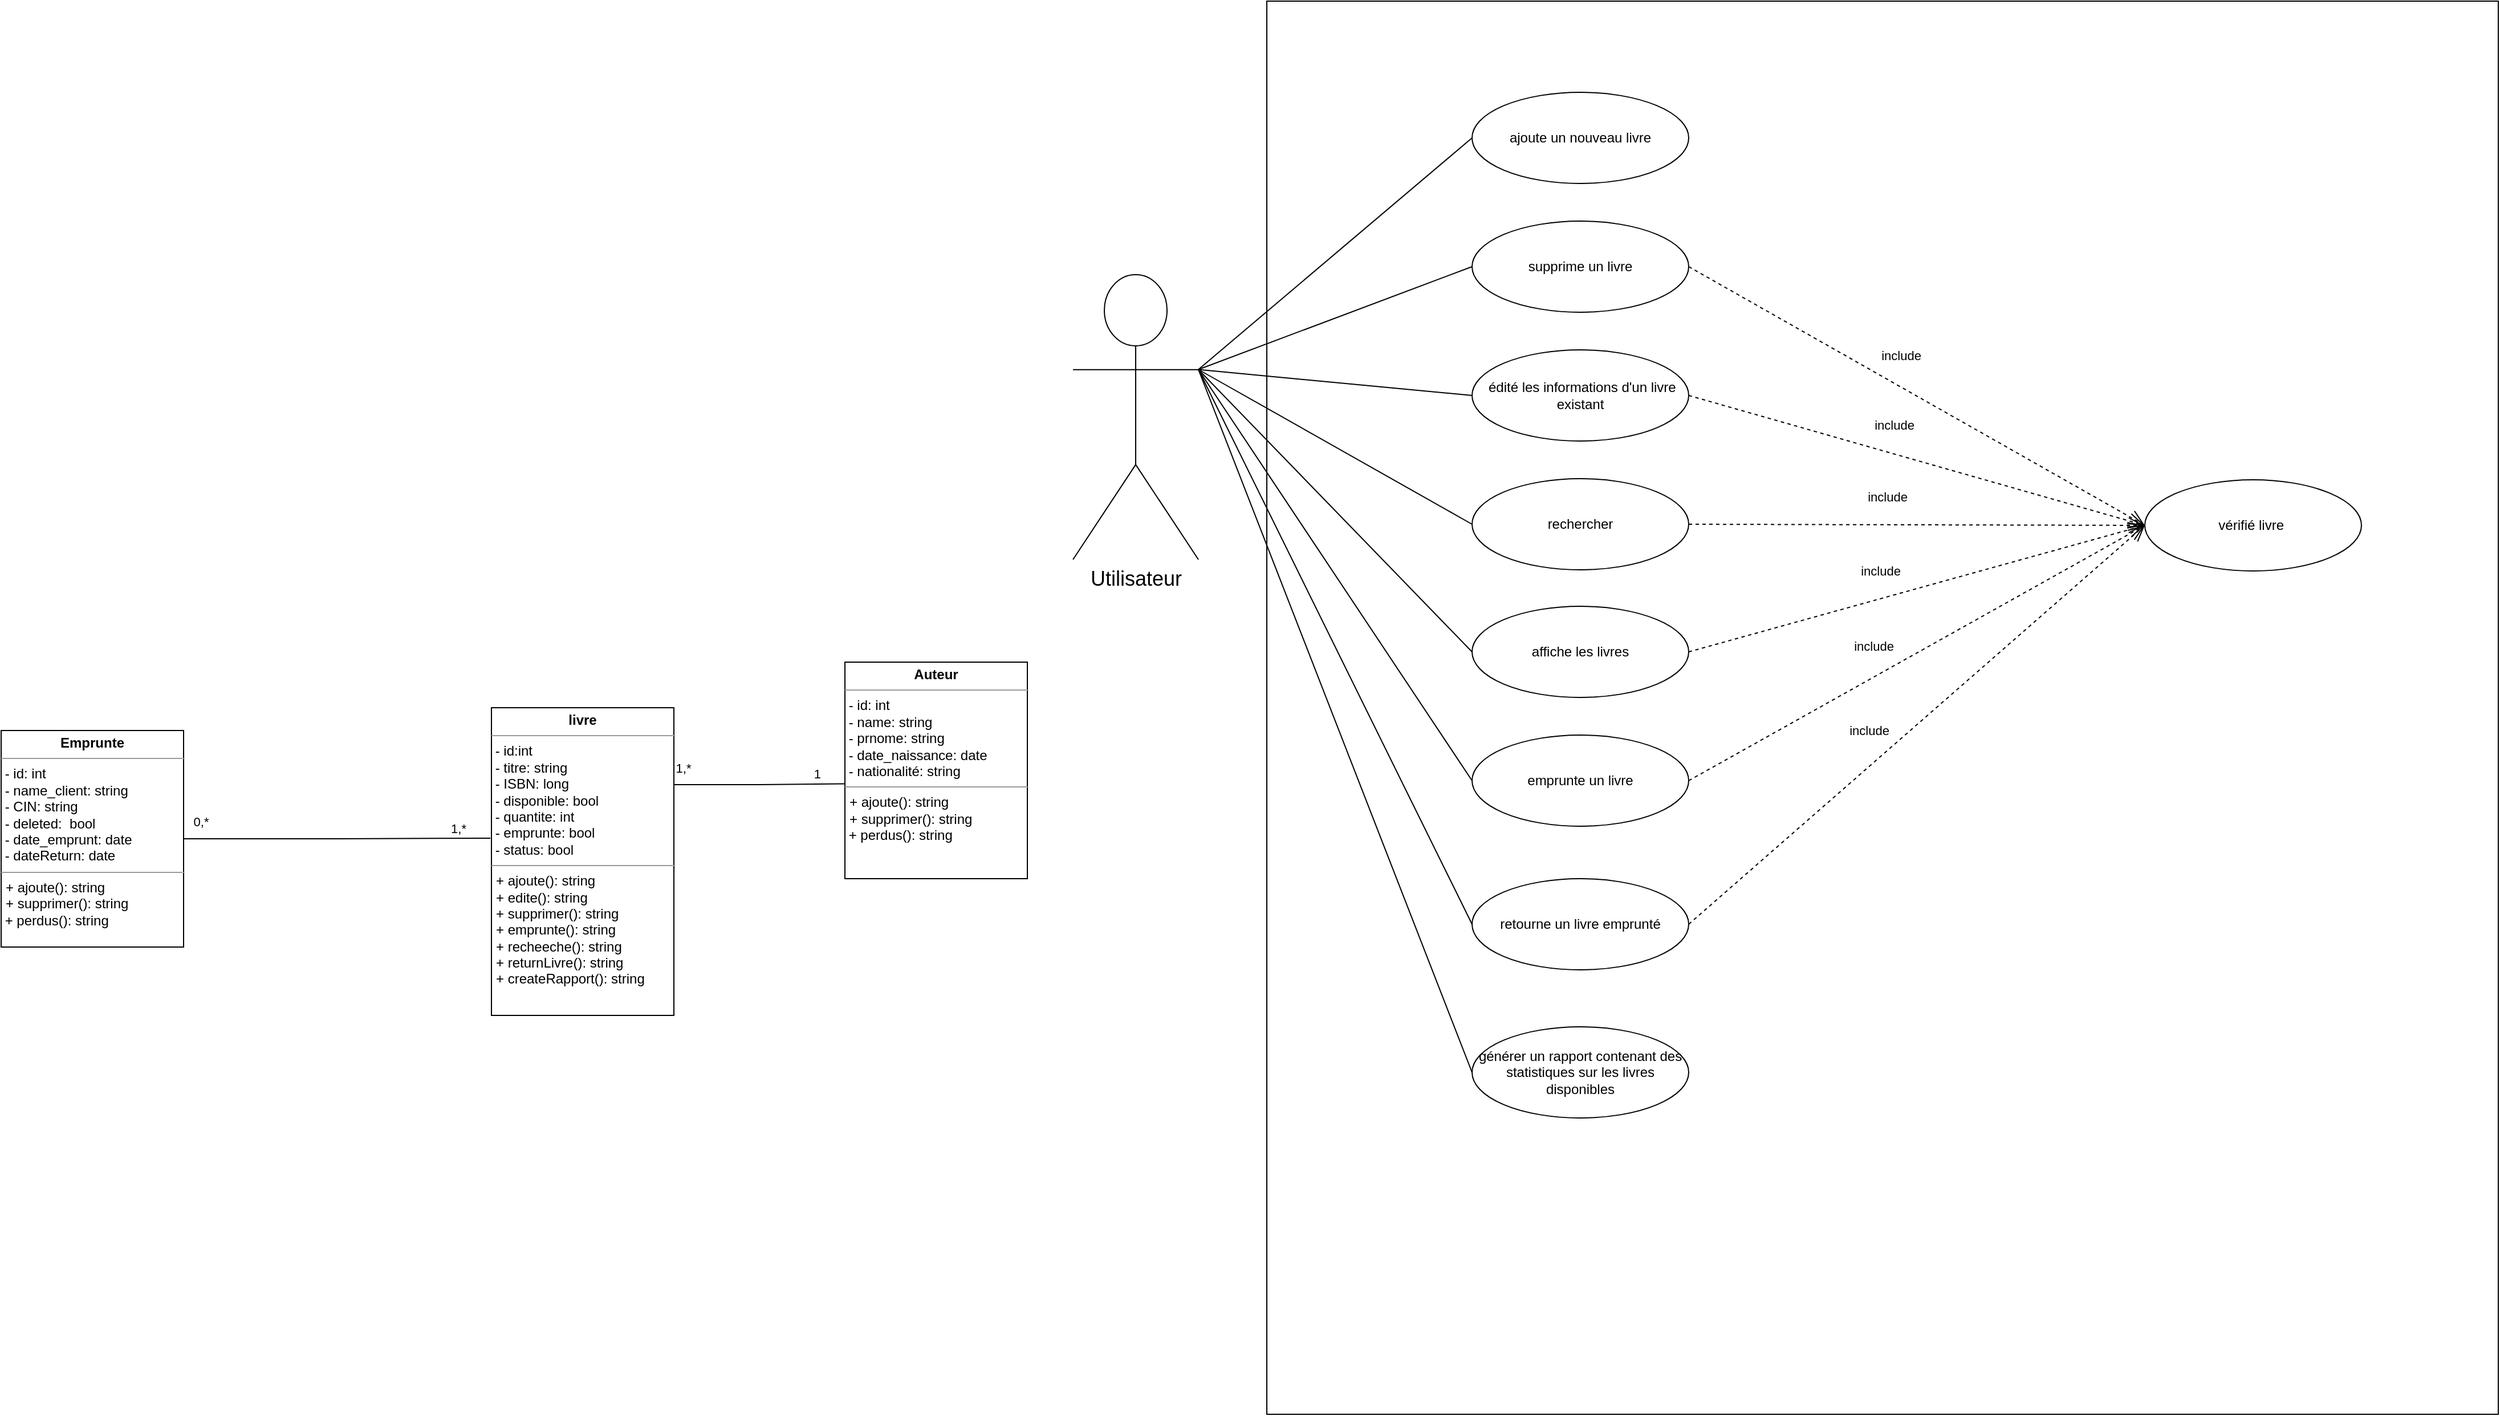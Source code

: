 <mxfile version="21.3.7" type="device">
  <diagram name="Page-1" id="OyQtbzTSSyEY2cW9NAnO">
    <mxGraphModel dx="1481" dy="828" grid="1" gridSize="10" guides="1" tooltips="1" connect="1" arrows="1" fold="1" page="1" pageScale="1" pageWidth="827" pageHeight="1169" math="0" shadow="0">
      <root>
        <mxCell id="0" />
        <mxCell id="1" parent="0" />
        <mxCell id="Dgxblj_lXLzGdG6ywSU2-9" value="&lt;p style=&quot;margin:0px;margin-top:4px;text-align:center;&quot;&gt;&lt;b&gt;livre&lt;/b&gt;&lt;/p&gt;&lt;hr size=&quot;1&quot;&gt;&lt;p style=&quot;margin:0px;margin-left:4px;&quot;&gt;&lt;/p&gt;&amp;nbsp;- id:int&amp;nbsp;&lt;br&gt;&amp;nbsp;- titre: string&lt;br&gt;&amp;nbsp;- ISBN: long&lt;br&gt;&amp;nbsp;- disponible: bool&lt;br&gt;&amp;nbsp;- quantite: int&lt;br&gt;&amp;nbsp;- emprunte: bool&lt;br&gt;&amp;nbsp;- status: bool&lt;br&gt;&lt;span id=&quot;docs-internal-guid-11c1d972-7fff-43f4-3b42-d1f922a2a3e9&quot;&gt;&lt;/span&gt;&lt;hr size=&quot;1&quot;&gt;&lt;p style=&quot;margin:0px;margin-left:4px;&quot;&gt;+ ajoute(): string&lt;/p&gt;&lt;p style=&quot;margin:0px;margin-left:4px;&quot;&gt;+ edite(): string&lt;/p&gt;&lt;p style=&quot;margin:0px;margin-left:4px;&quot;&gt;+ supprimer(): string&lt;/p&gt;&lt;p style=&quot;margin:0px;margin-left:4px;&quot;&gt;+ emprunte(): string&lt;/p&gt;&lt;p style=&quot;margin:0px;margin-left:4px;&quot;&gt;+ recheeche(): string&lt;/p&gt;&lt;p style=&quot;margin:0px;margin-left:4px;&quot;&gt;+ returnLivre(): string&amp;nbsp;&lt;/p&gt;&lt;p style=&quot;margin:0px;margin-left:4px;&quot;&gt;+ createRapport(): string&amp;nbsp;&lt;/p&gt;" style="verticalAlign=top;align=left;overflow=fill;fontSize=12;fontFamily=Helvetica;html=1;whiteSpace=wrap;" vertex="1" parent="1">
          <mxGeometry x="590" y="620" width="160" height="270" as="geometry" />
        </mxCell>
        <mxCell id="Dgxblj_lXLzGdG6ywSU2-13" value="&lt;p style=&quot;margin:0px;margin-top:4px;text-align:center;&quot;&gt;&lt;b&gt;Emprunte&lt;/b&gt;&lt;/p&gt;&lt;hr size=&quot;1&quot;&gt;&lt;p style=&quot;margin:0px;margin-left:4px;&quot;&gt;&lt;/p&gt;&amp;nbsp;- id: int&lt;br&gt;&amp;nbsp;- name_client: string&lt;br&gt;&amp;nbsp;- CIN: string&lt;br&gt;&amp;nbsp;- deleted:&amp;nbsp; bool&lt;br&gt;&amp;nbsp;- date_emprunt&lt;span style=&quot;background-color: initial;&quot;&gt;: date&lt;/span&gt;&lt;br&gt;&amp;nbsp;-&amp;nbsp;dateReturn&lt;span style=&quot;background-color: initial;&quot;&gt;: date&lt;/span&gt;&lt;br&gt;&lt;span id=&quot;docs-internal-guid-11c1d972-7fff-43f4-3b42-d1f922a2a3e9&quot;&gt;&lt;/span&gt;&lt;hr size=&quot;1&quot;&gt;&lt;p style=&quot;margin:0px;margin-left:4px;&quot;&gt;+ ajoute(): string&lt;/p&gt;&lt;p style=&quot;margin:0px;margin-left:4px;&quot;&gt;+ supprimer(): string&lt;/p&gt;&amp;nbsp;+ perdus(): string&amp;nbsp;" style="verticalAlign=top;align=left;overflow=fill;fontSize=12;fontFamily=Helvetica;html=1;whiteSpace=wrap;" vertex="1" parent="1">
          <mxGeometry x="160" y="640" width="160" height="190" as="geometry" />
        </mxCell>
        <mxCell id="Dgxblj_lXLzGdG6ywSU2-17" value="" style="endArrow=none;html=1;edgeStyle=orthogonalEdgeStyle;rounded=0;entryX=-0.006;entryY=0.424;entryDx=0;entryDy=0;entryPerimeter=0;exitX=1;exitY=0.5;exitDx=0;exitDy=0;" edge="1" parent="1" source="Dgxblj_lXLzGdG6ywSU2-13" target="Dgxblj_lXLzGdG6ywSU2-9">
          <mxGeometry relative="1" as="geometry">
            <mxPoint x="280" y="720" as="sourcePoint" />
            <mxPoint x="490" y="640" as="targetPoint" />
          </mxGeometry>
        </mxCell>
        <mxCell id="Dgxblj_lXLzGdG6ywSU2-19" value="1,*" style="edgeLabel;resizable=0;html=1;align=right;verticalAlign=bottom;" connectable="0" vertex="1" parent="Dgxblj_lXLzGdG6ywSU2-17">
          <mxGeometry x="1" relative="1" as="geometry">
            <mxPoint x="-20" as="offset" />
          </mxGeometry>
        </mxCell>
        <mxCell id="Dgxblj_lXLzGdG6ywSU2-21" value="0,*" style="edgeLabel;html=1;align=center;verticalAlign=middle;resizable=0;points=[];" vertex="1" connectable="0" parent="Dgxblj_lXLzGdG6ywSU2-17">
          <mxGeometry x="-0.893" relative="1" as="geometry">
            <mxPoint y="-15" as="offset" />
          </mxGeometry>
        </mxCell>
        <mxCell id="Dgxblj_lXLzGdG6ywSU2-22" value="" style="html=1;whiteSpace=wrap;movable=0;resizable=0;rotatable=0;deletable=0;editable=0;locked=1;connectable=0;" vertex="1" parent="1">
          <mxGeometry x="1270" width="1080" height="1240" as="geometry" />
        </mxCell>
        <mxCell id="Dgxblj_lXLzGdG6ywSU2-23" value="&lt;font style=&quot;font-size: 18px;&quot;&gt;Utilisateur&lt;/font&gt;" style="shape=umlActor;verticalLabelPosition=bottom;verticalAlign=top;html=1;outlineConnect=0;" vertex="1" parent="1">
          <mxGeometry x="1100" y="240" width="110" height="250" as="geometry" />
        </mxCell>
        <mxCell id="Dgxblj_lXLzGdG6ywSU2-26" value=" supprime un livre" style="ellipse;whiteSpace=wrap;html=1;flipH=0;flipV=1;" vertex="1" parent="1">
          <mxGeometry x="1450" y="193" width="190" height="80" as="geometry" />
        </mxCell>
        <mxCell id="Dgxblj_lXLzGdG6ywSU2-27" value="ajoute un nouveau livre" style="ellipse;whiteSpace=wrap;html=1;flipH=0;flipV=1;" vertex="1" parent="1">
          <mxGeometry x="1450" y="80" width="190" height="80" as="geometry" />
        </mxCell>
        <mxCell id="Dgxblj_lXLzGdG6ywSU2-28" value="&amp;nbsp;édité les informations d&#39;un livre existant" style="ellipse;whiteSpace=wrap;html=1;flipH=0;flipV=1;" vertex="1" parent="1">
          <mxGeometry x="1450" y="306" width="190" height="80" as="geometry" />
        </mxCell>
        <mxCell id="Dgxblj_lXLzGdG6ywSU2-31" value="vérifié livre&amp;nbsp;" style="ellipse;whiteSpace=wrap;html=1;" vertex="1" parent="1">
          <mxGeometry x="2040" y="420" width="190" height="80" as="geometry" />
        </mxCell>
        <mxCell id="Dgxblj_lXLzGdG6ywSU2-32" value="" style="endArrow=none;html=1;rounded=0;exitX=1;exitY=0.333;exitDx=0;exitDy=0;exitPerimeter=0;entryX=0;entryY=0.5;entryDx=0;entryDy=0;" edge="1" parent="1" source="Dgxblj_lXLzGdG6ywSU2-23" target="Dgxblj_lXLzGdG6ywSU2-27">
          <mxGeometry width="50" height="50" relative="1" as="geometry">
            <mxPoint x="1290" y="370" as="sourcePoint" />
            <mxPoint x="1340" y="320" as="targetPoint" />
          </mxGeometry>
        </mxCell>
        <mxCell id="Dgxblj_lXLzGdG6ywSU2-33" value="" style="endArrow=none;html=1;rounded=0;exitX=1;exitY=0.333;exitDx=0;exitDy=0;exitPerimeter=0;entryX=0;entryY=0.5;entryDx=0;entryDy=0;" edge="1" parent="1" source="Dgxblj_lXLzGdG6ywSU2-23" target="Dgxblj_lXLzGdG6ywSU2-26">
          <mxGeometry width="50" height="50" relative="1" as="geometry">
            <mxPoint x="1220" y="333" as="sourcePoint" />
            <mxPoint x="1460" y="130" as="targetPoint" />
          </mxGeometry>
        </mxCell>
        <mxCell id="Dgxblj_lXLzGdG6ywSU2-34" value="" style="endArrow=none;html=1;rounded=0;exitX=1;exitY=0.333;exitDx=0;exitDy=0;exitPerimeter=0;entryX=0;entryY=0.5;entryDx=0;entryDy=0;" edge="1" parent="1" source="Dgxblj_lXLzGdG6ywSU2-23" target="Dgxblj_lXLzGdG6ywSU2-28">
          <mxGeometry width="50" height="50" relative="1" as="geometry">
            <mxPoint x="1230" y="343" as="sourcePoint" />
            <mxPoint x="1470" y="140" as="targetPoint" />
          </mxGeometry>
        </mxCell>
        <mxCell id="Dgxblj_lXLzGdG6ywSU2-35" value="rechercher" style="ellipse;whiteSpace=wrap;html=1;flipH=0;flipV=1;" vertex="1" parent="1">
          <mxGeometry x="1450" y="419" width="190" height="80" as="geometry" />
        </mxCell>
        <mxCell id="Dgxblj_lXLzGdG6ywSU2-36" value="générer un rapport contenant des statistiques sur les livres disponibles" style="ellipse;whiteSpace=wrap;html=1;flipH=0;flipV=1;" vertex="1" parent="1">
          <mxGeometry x="1450" y="900" width="190" height="80" as="geometry" />
        </mxCell>
        <mxCell id="Dgxblj_lXLzGdG6ywSU2-37" value="" style="endArrow=none;html=1;rounded=0;exitX=1;exitY=0.333;exitDx=0;exitDy=0;exitPerimeter=0;entryX=0;entryY=0.5;entryDx=0;entryDy=0;" edge="1" parent="1" source="Dgxblj_lXLzGdG6ywSU2-23" target="Dgxblj_lXLzGdG6ywSU2-35">
          <mxGeometry width="50" height="50" relative="1" as="geometry">
            <mxPoint x="1220" y="333" as="sourcePoint" />
            <mxPoint x="1460" y="360" as="targetPoint" />
          </mxGeometry>
        </mxCell>
        <mxCell id="Dgxblj_lXLzGdG6ywSU2-38" value="" style="endArrow=none;html=1;rounded=0;exitX=1;exitY=0.333;exitDx=0;exitDy=0;exitPerimeter=0;entryX=0;entryY=0.5;entryDx=0;entryDy=0;" edge="1" parent="1" source="Dgxblj_lXLzGdG6ywSU2-23" target="Dgxblj_lXLzGdG6ywSU2-36">
          <mxGeometry width="50" height="50" relative="1" as="geometry">
            <mxPoint x="1230" y="343" as="sourcePoint" />
            <mxPoint x="1470" y="370" as="targetPoint" />
          </mxGeometry>
        </mxCell>
        <mxCell id="Dgxblj_lXLzGdG6ywSU2-40" value="include" style="endArrow=open;endSize=12;dashed=1;html=1;rounded=0;exitX=1;exitY=0.5;exitDx=0;exitDy=0;entryX=0;entryY=0.5;entryDx=0;entryDy=0;" edge="1" parent="1" source="Dgxblj_lXLzGdG6ywSU2-28" target="Dgxblj_lXLzGdG6ywSU2-31">
          <mxGeometry x="-0.131" y="24" width="160" relative="1" as="geometry">
            <mxPoint x="1650" y="240" as="sourcePoint" />
            <mxPoint x="1780" y="240" as="targetPoint" />
            <Array as="points" />
            <mxPoint as="offset" />
          </mxGeometry>
        </mxCell>
        <mxCell id="Dgxblj_lXLzGdG6ywSU2-41" value="include" style="endArrow=open;endSize=12;dashed=1;html=1;rounded=0;exitX=1;exitY=0.5;exitDx=0;exitDy=0;entryX=0;entryY=0.5;entryDx=0;entryDy=0;" edge="1" parent="1" source="Dgxblj_lXLzGdG6ywSU2-26" target="Dgxblj_lXLzGdG6ywSU2-31">
          <mxGeometry x="-0.131" y="24" width="160" relative="1" as="geometry">
            <mxPoint x="1650" y="360" as="sourcePoint" />
            <mxPoint x="1760" y="280" as="targetPoint" />
            <Array as="points" />
            <mxPoint as="offset" />
          </mxGeometry>
        </mxCell>
        <mxCell id="Dgxblj_lXLzGdG6ywSU2-42" value="include" style="endArrow=open;endSize=12;dashed=1;html=1;rounded=0;exitX=1;exitY=0.5;exitDx=0;exitDy=0;entryX=0;entryY=0.5;entryDx=0;entryDy=0;" edge="1" parent="1" source="Dgxblj_lXLzGdG6ywSU2-35" target="Dgxblj_lXLzGdG6ywSU2-31">
          <mxGeometry x="-0.131" y="24" width="160" relative="1" as="geometry">
            <mxPoint x="1660" y="370" as="sourcePoint" />
            <mxPoint x="1770" y="290" as="targetPoint" />
            <Array as="points" />
            <mxPoint as="offset" />
          </mxGeometry>
        </mxCell>
        <mxCell id="Dgxblj_lXLzGdG6ywSU2-45" value="emprunte un livre" style="ellipse;whiteSpace=wrap;html=1;flipH=0;flipV=1;" vertex="1" parent="1">
          <mxGeometry x="1450" y="644" width="190" height="80" as="geometry" />
        </mxCell>
        <mxCell id="Dgxblj_lXLzGdG6ywSU2-46" value="retourne un livre emprunté" style="ellipse;whiteSpace=wrap;html=1;flipH=0;flipV=1;" vertex="1" parent="1">
          <mxGeometry x="1450" y="770" width="190" height="80" as="geometry" />
        </mxCell>
        <mxCell id="Dgxblj_lXLzGdG6ywSU2-47" value="include" style="endArrow=open;endSize=12;dashed=1;html=1;rounded=0;exitX=1;exitY=0.5;exitDx=0;exitDy=0;entryX=0;entryY=0.5;entryDx=0;entryDy=0;" edge="1" parent="1" source="Dgxblj_lXLzGdG6ywSU2-45" target="Dgxblj_lXLzGdG6ywSU2-31">
          <mxGeometry x="-0.131" y="24" width="160" relative="1" as="geometry">
            <mxPoint x="1650" y="480" as="sourcePoint" />
            <mxPoint x="2000" y="360" as="targetPoint" />
            <Array as="points" />
            <mxPoint as="offset" />
          </mxGeometry>
        </mxCell>
        <mxCell id="Dgxblj_lXLzGdG6ywSU2-48" value="include" style="endArrow=open;endSize=12;dashed=1;html=1;rounded=0;exitX=1;exitY=0.5;exitDx=0;exitDy=0;entryX=0;entryY=0.5;entryDx=0;entryDy=0;" edge="1" parent="1" source="Dgxblj_lXLzGdG6ywSU2-46" target="Dgxblj_lXLzGdG6ywSU2-31">
          <mxGeometry x="-0.131" y="24" width="160" relative="1" as="geometry">
            <mxPoint x="1660" y="490" as="sourcePoint" />
            <mxPoint x="2010" y="370" as="targetPoint" />
            <Array as="points" />
            <mxPoint as="offset" />
          </mxGeometry>
        </mxCell>
        <mxCell id="Dgxblj_lXLzGdG6ywSU2-49" value="" style="endArrow=none;html=1;rounded=0;exitX=1;exitY=0.333;exitDx=0;exitDy=0;exitPerimeter=0;entryX=0;entryY=0.5;entryDx=0;entryDy=0;" edge="1" parent="1" source="Dgxblj_lXLzGdG6ywSU2-23" target="Dgxblj_lXLzGdG6ywSU2-45">
          <mxGeometry width="50" height="50" relative="1" as="geometry">
            <mxPoint x="1220" y="333" as="sourcePoint" />
            <mxPoint x="1460" y="480" as="targetPoint" />
          </mxGeometry>
        </mxCell>
        <mxCell id="Dgxblj_lXLzGdG6ywSU2-50" value="" style="endArrow=none;html=1;rounded=0;exitX=1;exitY=0.333;exitDx=0;exitDy=0;exitPerimeter=0;entryX=0;entryY=0.5;entryDx=0;entryDy=0;" edge="1" parent="1" source="Dgxblj_lXLzGdG6ywSU2-23" target="Dgxblj_lXLzGdG6ywSU2-46">
          <mxGeometry width="50" height="50" relative="1" as="geometry">
            <mxPoint x="1230" y="343" as="sourcePoint" />
            <mxPoint x="1470" y="490" as="targetPoint" />
          </mxGeometry>
        </mxCell>
        <mxCell id="Dgxblj_lXLzGdG6ywSU2-51" value="affiche les livres" style="ellipse;whiteSpace=wrap;html=1;flipH=0;flipV=1;" vertex="1" parent="1">
          <mxGeometry x="1450" y="531" width="190" height="80" as="geometry" />
        </mxCell>
        <mxCell id="Dgxblj_lXLzGdG6ywSU2-52" value="" style="endArrow=none;html=1;rounded=0;exitX=1;exitY=0.333;exitDx=0;exitDy=0;exitPerimeter=0;entryX=0;entryY=0.5;entryDx=0;entryDy=0;" edge="1" parent="1" source="Dgxblj_lXLzGdG6ywSU2-23" target="Dgxblj_lXLzGdG6ywSU2-51">
          <mxGeometry width="50" height="50" relative="1" as="geometry">
            <mxPoint x="1220" y="333" as="sourcePoint" />
            <mxPoint x="1460" y="475" as="targetPoint" />
          </mxGeometry>
        </mxCell>
        <mxCell id="Dgxblj_lXLzGdG6ywSU2-53" value="include" style="endArrow=open;endSize=12;dashed=1;html=1;rounded=0;exitX=1;exitY=0.5;exitDx=0;exitDy=0;entryX=0;entryY=0.5;entryDx=0;entryDy=0;" edge="1" parent="1" source="Dgxblj_lXLzGdG6ywSU2-51" target="Dgxblj_lXLzGdG6ywSU2-31">
          <mxGeometry x="-0.131" y="24" width="160" relative="1" as="geometry">
            <mxPoint x="1650" y="475" as="sourcePoint" />
            <mxPoint x="2050" y="470" as="targetPoint" />
            <Array as="points" />
            <mxPoint as="offset" />
          </mxGeometry>
        </mxCell>
        <mxCell id="Dgxblj_lXLzGdG6ywSU2-59" value="&lt;p style=&quot;margin:0px;margin-top:4px;text-align:center;&quot;&gt;&lt;b&gt;Auteur&lt;/b&gt;&lt;/p&gt;&lt;hr size=&quot;1&quot;&gt;&lt;p style=&quot;margin:0px;margin-left:4px;&quot;&gt;&lt;/p&gt;&amp;nbsp;- id: int&lt;br&gt;&amp;nbsp;- name: string&lt;br&gt;&amp;nbsp;- prnome: string&lt;br&gt;&amp;nbsp;- date_naissance: date&lt;br&gt;&amp;nbsp;- nationalité: string&lt;br&gt;&lt;span id=&quot;docs-internal-guid-11c1d972-7fff-43f4-3b42-d1f922a2a3e9&quot;&gt;&lt;/span&gt;&lt;hr size=&quot;1&quot;&gt;&lt;p style=&quot;margin:0px;margin-left:4px;&quot;&gt;+ ajoute(): string&lt;/p&gt;&lt;p style=&quot;margin:0px;margin-left:4px;&quot;&gt;+ supprimer(): string&lt;/p&gt;&amp;nbsp;+ perdus(): string&amp;nbsp;" style="verticalAlign=top;align=left;overflow=fill;fontSize=12;fontFamily=Helvetica;html=1;whiteSpace=wrap;" vertex="1" parent="1">
          <mxGeometry x="900" y="580" width="160" height="190" as="geometry" />
        </mxCell>
        <mxCell id="Dgxblj_lXLzGdG6ywSU2-60" value="" style="endArrow=none;html=1;edgeStyle=orthogonalEdgeStyle;rounded=0;entryX=-0.001;entryY=0.562;entryDx=0;entryDy=0;entryPerimeter=0;exitX=1;exitY=0.25;exitDx=0;exitDy=0;" edge="1" parent="1" source="Dgxblj_lXLzGdG6ywSU2-9" target="Dgxblj_lXLzGdG6ywSU2-59">
          <mxGeometry relative="1" as="geometry">
            <mxPoint x="330" y="745" as="sourcePoint" />
            <mxPoint x="599" y="744" as="targetPoint" />
          </mxGeometry>
        </mxCell>
        <mxCell id="Dgxblj_lXLzGdG6ywSU2-61" value="1" style="edgeLabel;resizable=0;html=1;align=right;verticalAlign=bottom;" connectable="0" vertex="1" parent="Dgxblj_lXLzGdG6ywSU2-60">
          <mxGeometry x="1" relative="1" as="geometry">
            <mxPoint x="-20" as="offset" />
          </mxGeometry>
        </mxCell>
        <mxCell id="Dgxblj_lXLzGdG6ywSU2-62" value="1,*" style="edgeLabel;html=1;align=center;verticalAlign=middle;resizable=0;points=[];" vertex="1" connectable="0" parent="Dgxblj_lXLzGdG6ywSU2-60">
          <mxGeometry x="-0.893" relative="1" as="geometry">
            <mxPoint y="-15" as="offset" />
          </mxGeometry>
        </mxCell>
      </root>
    </mxGraphModel>
  </diagram>
</mxfile>

